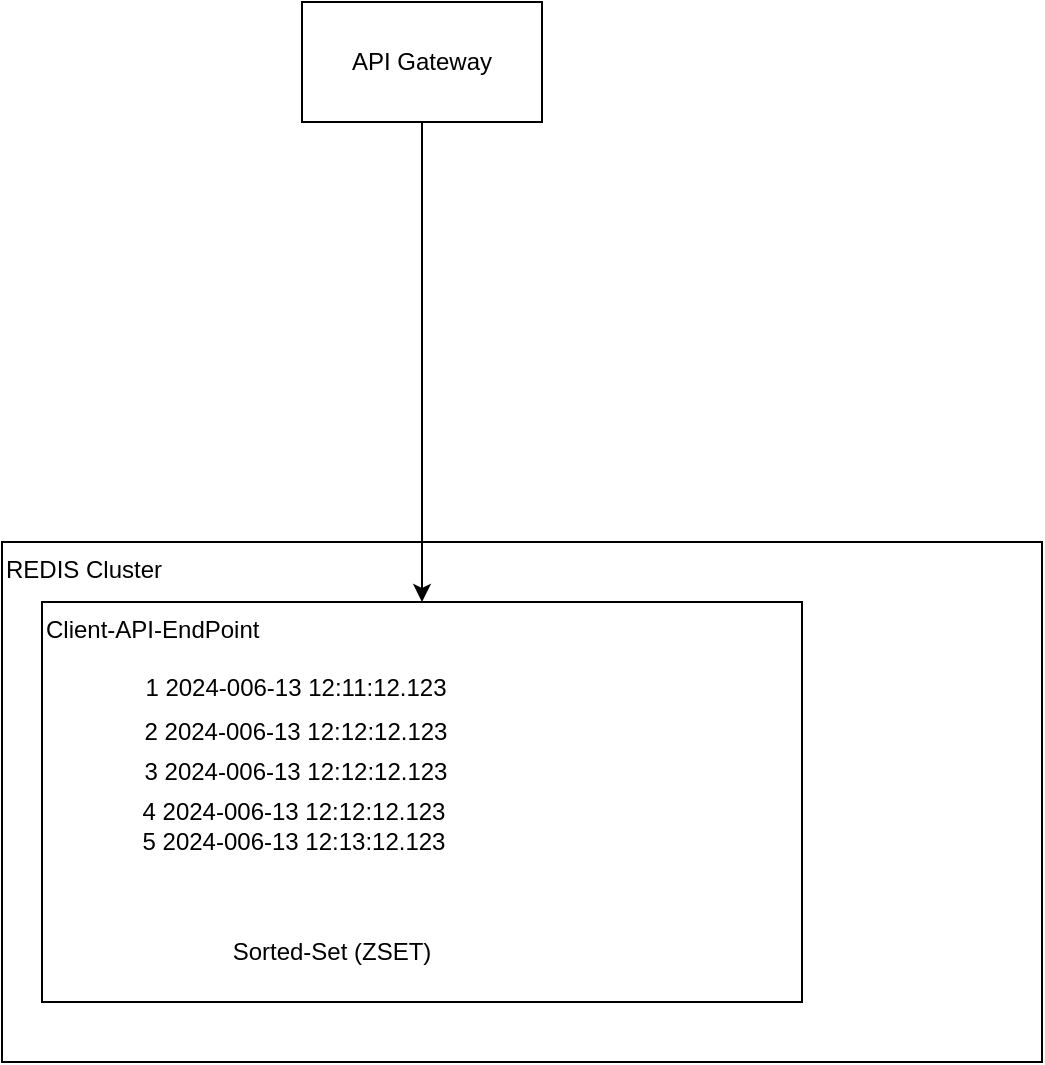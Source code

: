 <mxfile version="24.5.4" type="github">
  <diagram name="Page-1" id="M2Nk63XKN-zqkRl6sjPY">
    <mxGraphModel dx="1434" dy="703" grid="1" gridSize="10" guides="1" tooltips="1" connect="1" arrows="1" fold="1" page="1" pageScale="1" pageWidth="850" pageHeight="1100" math="0" shadow="0">
      <root>
        <mxCell id="0" />
        <mxCell id="1" parent="0" />
        <mxCell id="mCX6YHEjx0lR1q38jD8U-1" value="API Gateway" style="rounded=0;whiteSpace=wrap;html=1;" vertex="1" parent="1">
          <mxGeometry x="290" y="60" width="120" height="60" as="geometry" />
        </mxCell>
        <mxCell id="mCX6YHEjx0lR1q38jD8U-3" value="REDIS Cluster" style="rounded=0;whiteSpace=wrap;html=1;align=left;verticalAlign=top;" vertex="1" parent="1">
          <mxGeometry x="140" y="330" width="520" height="260" as="geometry" />
        </mxCell>
        <mxCell id="mCX6YHEjx0lR1q38jD8U-4" value="Client-API-EndPoint" style="rounded=0;whiteSpace=wrap;html=1;align=left;verticalAlign=top;" vertex="1" parent="1">
          <mxGeometry x="160" y="360" width="380" height="200" as="geometry" />
        </mxCell>
        <mxCell id="mCX6YHEjx0lR1q38jD8U-5" value="1 2024-006-13 12:11:12.123" style="text;html=1;align=center;verticalAlign=middle;whiteSpace=wrap;rounded=0;" vertex="1" parent="1">
          <mxGeometry x="187" y="388" width="200" height="30" as="geometry" />
        </mxCell>
        <mxCell id="mCX6YHEjx0lR1q38jD8U-6" value="2 2024-006-13 12:12:12.123" style="text;html=1;align=center;verticalAlign=middle;whiteSpace=wrap;rounded=0;" vertex="1" parent="1">
          <mxGeometry x="187" y="410" width="200" height="30" as="geometry" />
        </mxCell>
        <mxCell id="mCX6YHEjx0lR1q38jD8U-7" value="3 2024-006-13 12:12:12.123" style="text;html=1;align=center;verticalAlign=middle;whiteSpace=wrap;rounded=0;" vertex="1" parent="1">
          <mxGeometry x="187" y="430" width="200" height="30" as="geometry" />
        </mxCell>
        <mxCell id="mCX6YHEjx0lR1q38jD8U-8" value="4 2024-006-13 12:12:12.123" style="text;html=1;align=center;verticalAlign=middle;whiteSpace=wrap;rounded=0;" vertex="1" parent="1">
          <mxGeometry x="186" y="450" width="200" height="30" as="geometry" />
        </mxCell>
        <mxCell id="mCX6YHEjx0lR1q38jD8U-9" value="5 2024-006-13 12:13:12.123" style="text;html=1;align=center;verticalAlign=middle;whiteSpace=wrap;rounded=0;" vertex="1" parent="1">
          <mxGeometry x="186" y="465" width="200" height="30" as="geometry" />
        </mxCell>
        <mxCell id="mCX6YHEjx0lR1q38jD8U-10" style="edgeStyle=orthogonalEdgeStyle;rounded=0;orthogonalLoop=1;jettySize=auto;html=1;" edge="1" parent="1" source="mCX6YHEjx0lR1q38jD8U-1" target="mCX6YHEjx0lR1q38jD8U-4">
          <mxGeometry relative="1" as="geometry" />
        </mxCell>
        <mxCell id="mCX6YHEjx0lR1q38jD8U-12" value="Sorted-Set (ZSET)" style="text;html=1;align=center;verticalAlign=middle;whiteSpace=wrap;rounded=0;" vertex="1" parent="1">
          <mxGeometry x="240" y="520" width="130" height="30" as="geometry" />
        </mxCell>
      </root>
    </mxGraphModel>
  </diagram>
</mxfile>
